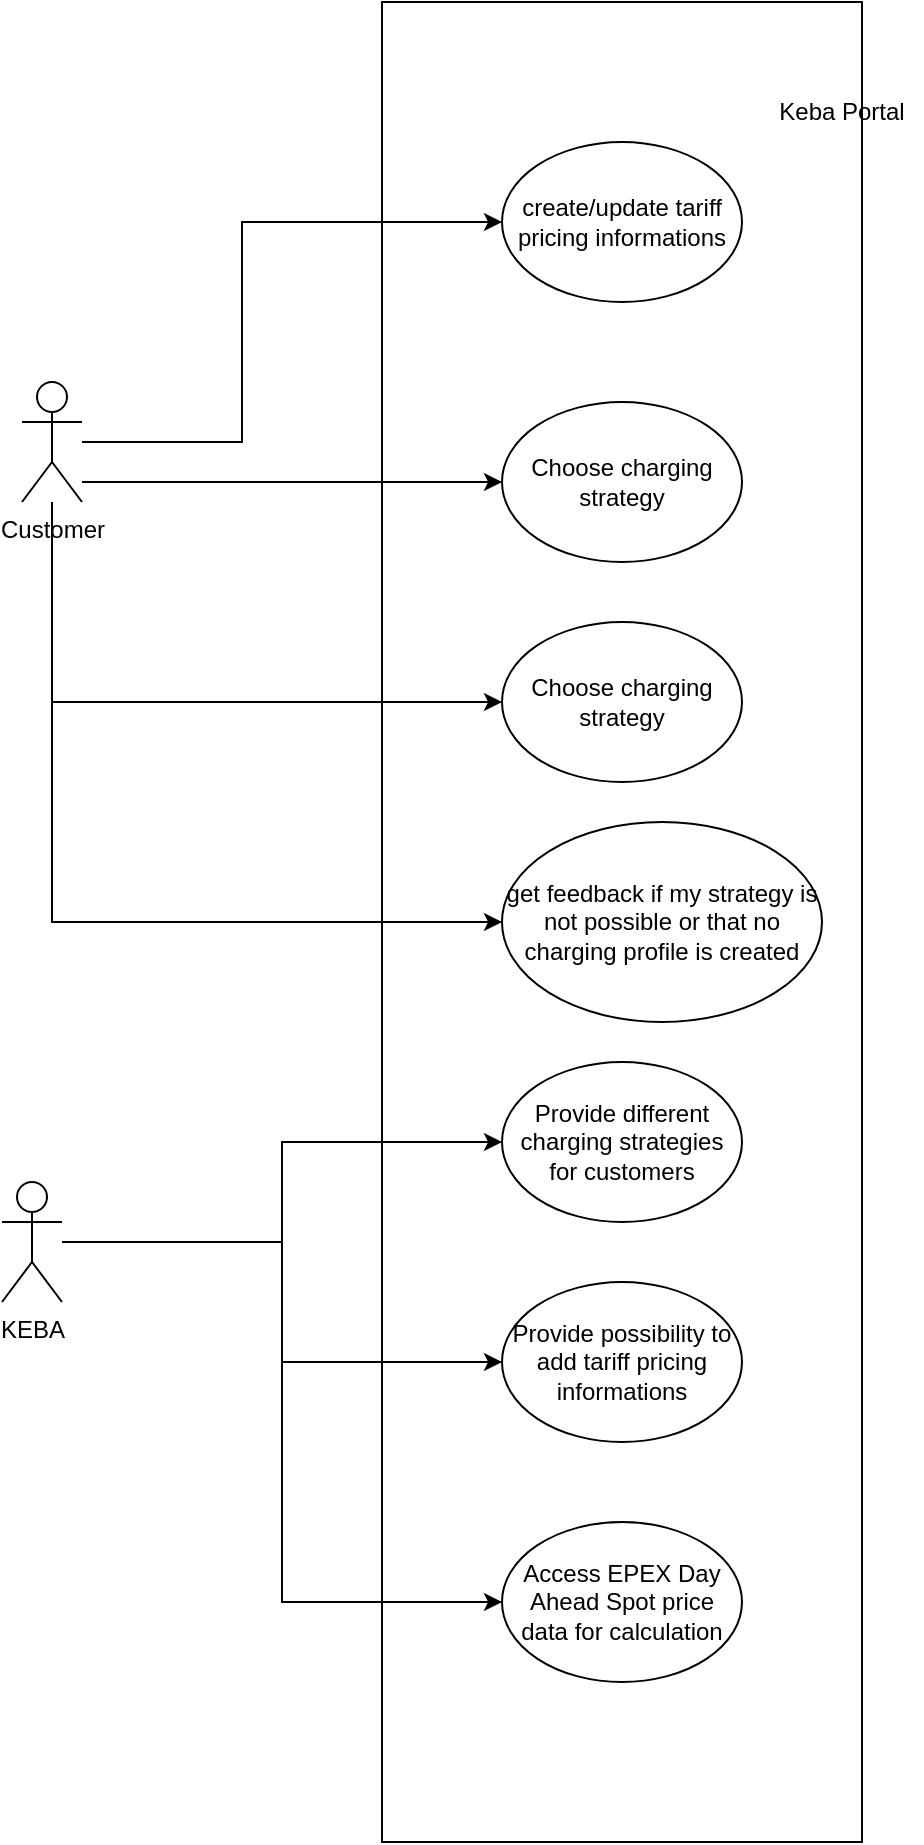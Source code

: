 <mxfile version="27.0.1">
  <diagram name="Seite-1" id="nA78vQb2meJiE4KsKEJ2">
    <mxGraphModel dx="946" dy="629" grid="1" gridSize="10" guides="1" tooltips="1" connect="1" arrows="1" fold="1" page="1" pageScale="1" pageWidth="827" pageHeight="1169" math="0" shadow="0">
      <root>
        <mxCell id="0" />
        <mxCell id="1" parent="0" />
        <mxCell id="zO_qhvo5qTCz1RgeJ2uV-1" value="" style="rounded=0;whiteSpace=wrap;html=1;" vertex="1" parent="1">
          <mxGeometry x="260" y="40" width="240" height="920" as="geometry" />
        </mxCell>
        <mxCell id="zO_qhvo5qTCz1RgeJ2uV-7" style="edgeStyle=orthogonalEdgeStyle;rounded=0;orthogonalLoop=1;jettySize=auto;html=1;" edge="1" parent="1" source="zO_qhvo5qTCz1RgeJ2uV-2" target="zO_qhvo5qTCz1RgeJ2uV-6">
          <mxGeometry relative="1" as="geometry">
            <mxPoint x="150" y="190" as="sourcePoint" />
            <Array as="points">
              <mxPoint x="190" y="260" />
              <mxPoint x="190" y="150" />
            </Array>
          </mxGeometry>
        </mxCell>
        <mxCell id="zO_qhvo5qTCz1RgeJ2uV-13" style="edgeStyle=orthogonalEdgeStyle;rounded=0;orthogonalLoop=1;jettySize=auto;html=1;" edge="1" parent="1" source="zO_qhvo5qTCz1RgeJ2uV-2" target="zO_qhvo5qTCz1RgeJ2uV-9">
          <mxGeometry relative="1" as="geometry">
            <Array as="points">
              <mxPoint x="170" y="280" />
              <mxPoint x="170" y="280" />
            </Array>
          </mxGeometry>
        </mxCell>
        <mxCell id="zO_qhvo5qTCz1RgeJ2uV-14" style="edgeStyle=orthogonalEdgeStyle;rounded=0;orthogonalLoop=1;jettySize=auto;html=1;entryX=0;entryY=0.5;entryDx=0;entryDy=0;" edge="1" parent="1" source="zO_qhvo5qTCz1RgeJ2uV-2" target="zO_qhvo5qTCz1RgeJ2uV-10">
          <mxGeometry relative="1" as="geometry">
            <Array as="points">
              <mxPoint x="95" y="390" />
            </Array>
          </mxGeometry>
        </mxCell>
        <mxCell id="zO_qhvo5qTCz1RgeJ2uV-31" style="edgeStyle=orthogonalEdgeStyle;rounded=0;orthogonalLoop=1;jettySize=auto;html=1;entryX=0;entryY=0.5;entryDx=0;entryDy=0;" edge="1" parent="1" source="zO_qhvo5qTCz1RgeJ2uV-2" target="zO_qhvo5qTCz1RgeJ2uV-20">
          <mxGeometry relative="1" as="geometry">
            <Array as="points">
              <mxPoint x="95" y="500" />
            </Array>
          </mxGeometry>
        </mxCell>
        <mxCell id="zO_qhvo5qTCz1RgeJ2uV-2" value="Customer" style="shape=umlActor;verticalLabelPosition=bottom;verticalAlign=top;html=1;outlineConnect=0;" vertex="1" parent="1">
          <mxGeometry x="80" y="230" width="30" height="60" as="geometry" />
        </mxCell>
        <mxCell id="zO_qhvo5qTCz1RgeJ2uV-5" value="Keba Portal" style="text;html=1;align=center;verticalAlign=middle;whiteSpace=wrap;rounded=0;" vertex="1" parent="1">
          <mxGeometry x="450" y="80" width="80" height="30" as="geometry" />
        </mxCell>
        <mxCell id="zO_qhvo5qTCz1RgeJ2uV-6" value="create/update tariff pricing informations" style="ellipse;whiteSpace=wrap;html=1;" vertex="1" parent="1">
          <mxGeometry x="320" y="110" width="120" height="80" as="geometry" />
        </mxCell>
        <mxCell id="zO_qhvo5qTCz1RgeJ2uV-9" value="Choose charging strategy" style="ellipse;whiteSpace=wrap;html=1;" vertex="1" parent="1">
          <mxGeometry x="320" y="240" width="120" height="80" as="geometry" />
        </mxCell>
        <mxCell id="zO_qhvo5qTCz1RgeJ2uV-10" value="Choose charging strategy" style="ellipse;whiteSpace=wrap;html=1;" vertex="1" parent="1">
          <mxGeometry x="320" y="350" width="120" height="80" as="geometry" />
        </mxCell>
        <mxCell id="zO_qhvo5qTCz1RgeJ2uV-23" style="edgeStyle=orthogonalEdgeStyle;rounded=0;orthogonalLoop=1;jettySize=auto;html=1;entryX=0;entryY=0.5;entryDx=0;entryDy=0;" edge="1" parent="1" source="zO_qhvo5qTCz1RgeJ2uV-16" target="zO_qhvo5qTCz1RgeJ2uV-17">
          <mxGeometry relative="1" as="geometry" />
        </mxCell>
        <mxCell id="zO_qhvo5qTCz1RgeJ2uV-24" style="edgeStyle=orthogonalEdgeStyle;rounded=0;orthogonalLoop=1;jettySize=auto;html=1;entryX=0;entryY=0.5;entryDx=0;entryDy=0;" edge="1" parent="1" source="zO_qhvo5qTCz1RgeJ2uV-16" target="zO_qhvo5qTCz1RgeJ2uV-18">
          <mxGeometry relative="1" as="geometry" />
        </mxCell>
        <mxCell id="zO_qhvo5qTCz1RgeJ2uV-25" style="edgeStyle=orthogonalEdgeStyle;rounded=0;orthogonalLoop=1;jettySize=auto;html=1;entryX=0;entryY=0.5;entryDx=0;entryDy=0;" edge="1" parent="1" source="zO_qhvo5qTCz1RgeJ2uV-16" target="zO_qhvo5qTCz1RgeJ2uV-19">
          <mxGeometry relative="1" as="geometry" />
        </mxCell>
        <mxCell id="zO_qhvo5qTCz1RgeJ2uV-16" value="KEBA" style="shape=umlActor;verticalLabelPosition=bottom;verticalAlign=top;html=1;outlineConnect=0;" vertex="1" parent="1">
          <mxGeometry x="70" y="630" width="30" height="60" as="geometry" />
        </mxCell>
        <mxCell id="zO_qhvo5qTCz1RgeJ2uV-17" value="Provide different charging strategies for customers" style="ellipse;whiteSpace=wrap;html=1;" vertex="1" parent="1">
          <mxGeometry x="320" y="570" width="120" height="80" as="geometry" />
        </mxCell>
        <mxCell id="zO_qhvo5qTCz1RgeJ2uV-18" value="Provide possibility to add tariff pricing informations" style="ellipse;whiteSpace=wrap;html=1;" vertex="1" parent="1">
          <mxGeometry x="320" y="680" width="120" height="80" as="geometry" />
        </mxCell>
        <mxCell id="zO_qhvo5qTCz1RgeJ2uV-19" value="Access EPEX Day Ahead Spot price data for calculation" style="ellipse;whiteSpace=wrap;html=1;" vertex="1" parent="1">
          <mxGeometry x="320" y="800" width="120" height="80" as="geometry" />
        </mxCell>
        <mxCell id="zO_qhvo5qTCz1RgeJ2uV-20" value="get feedback if my strategy is not possible or that no charging profile is created" style="ellipse;whiteSpace=wrap;html=1;" vertex="1" parent="1">
          <mxGeometry x="320" y="450" width="160" height="100" as="geometry" />
        </mxCell>
      </root>
    </mxGraphModel>
  </diagram>
</mxfile>
